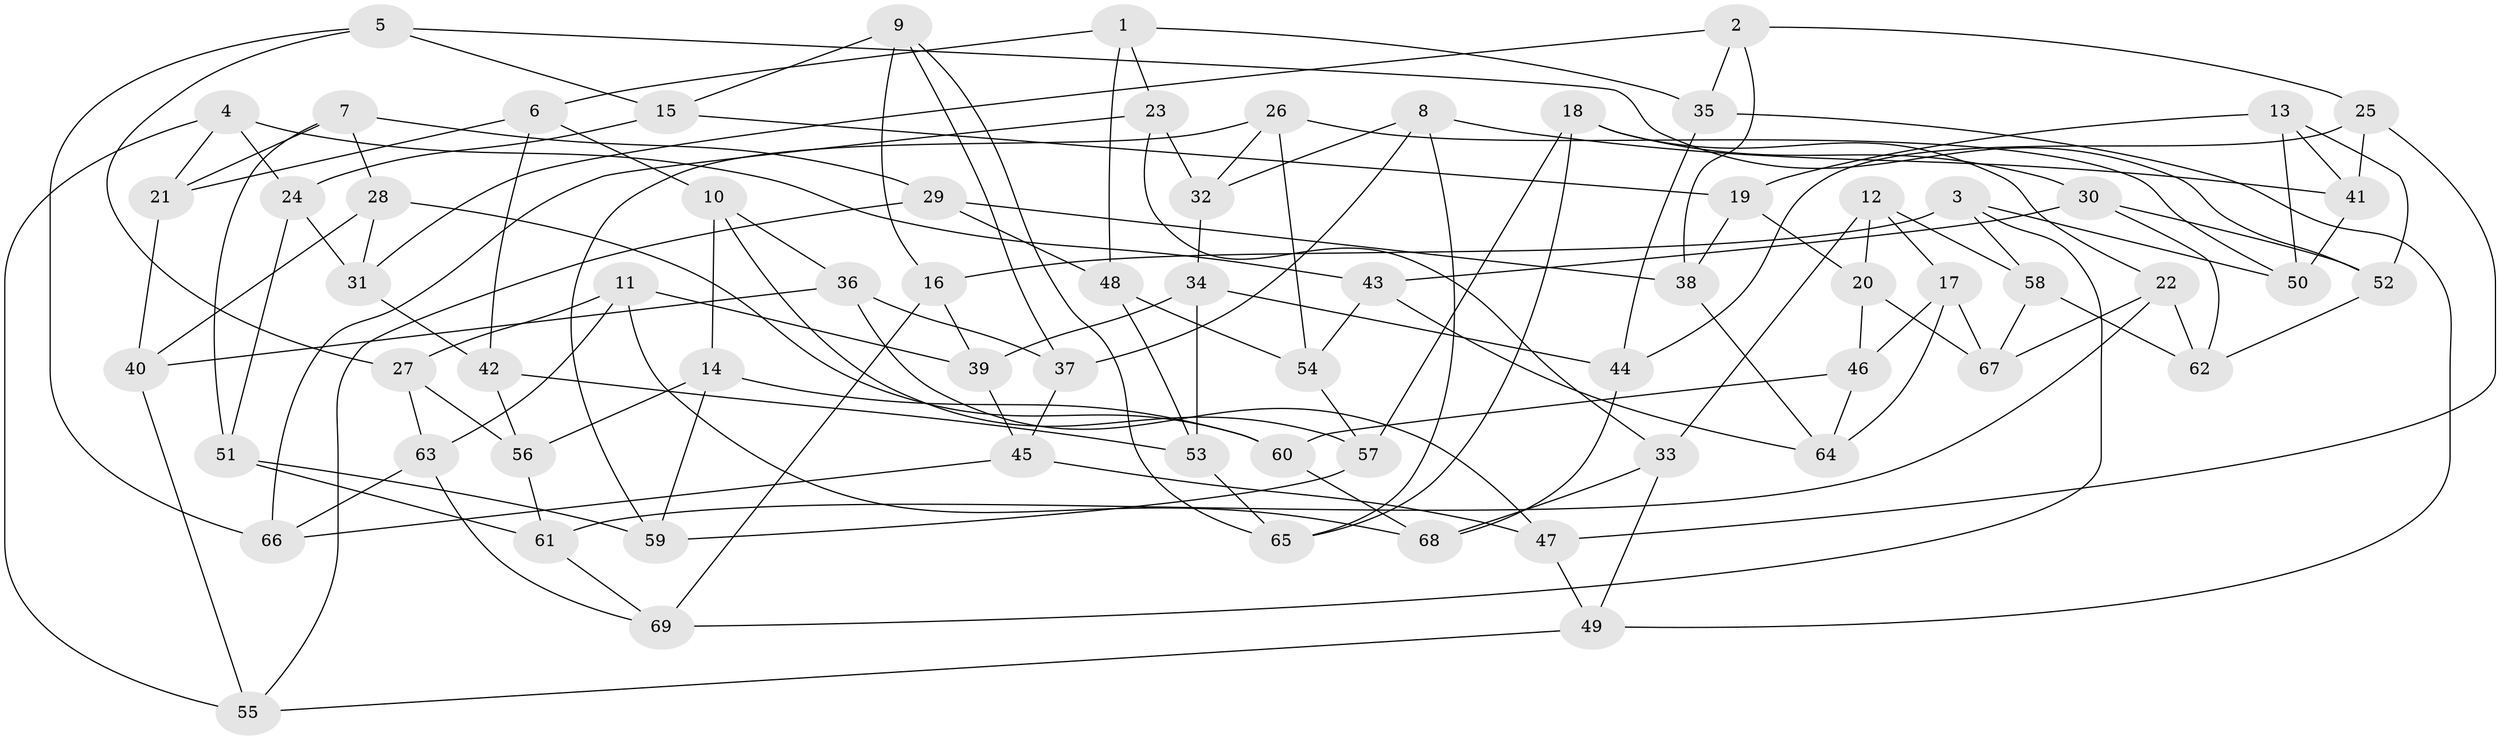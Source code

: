// coarse degree distribution, {6: 0.42857142857142855, 5: 0.2857142857142857, 4: 0.22857142857142856, 7: 0.02857142857142857, 3: 0.02857142857142857}
// Generated by graph-tools (version 1.1) at 2025/38/03/04/25 23:38:11]
// undirected, 69 vertices, 138 edges
graph export_dot {
  node [color=gray90,style=filled];
  1;
  2;
  3;
  4;
  5;
  6;
  7;
  8;
  9;
  10;
  11;
  12;
  13;
  14;
  15;
  16;
  17;
  18;
  19;
  20;
  21;
  22;
  23;
  24;
  25;
  26;
  27;
  28;
  29;
  30;
  31;
  32;
  33;
  34;
  35;
  36;
  37;
  38;
  39;
  40;
  41;
  42;
  43;
  44;
  45;
  46;
  47;
  48;
  49;
  50;
  51;
  52;
  53;
  54;
  55;
  56;
  57;
  58;
  59;
  60;
  61;
  62;
  63;
  64;
  65;
  66;
  67;
  68;
  69;
  1 -- 6;
  1 -- 23;
  1 -- 48;
  1 -- 35;
  2 -- 25;
  2 -- 38;
  2 -- 35;
  2 -- 31;
  3 -- 69;
  3 -- 16;
  3 -- 58;
  3 -- 50;
  4 -- 24;
  4 -- 21;
  4 -- 55;
  4 -- 43;
  5 -- 27;
  5 -- 15;
  5 -- 52;
  5 -- 66;
  6 -- 42;
  6 -- 21;
  6 -- 10;
  7 -- 21;
  7 -- 28;
  7 -- 51;
  7 -- 29;
  8 -- 32;
  8 -- 41;
  8 -- 37;
  8 -- 65;
  9 -- 65;
  9 -- 16;
  9 -- 37;
  9 -- 15;
  10 -- 36;
  10 -- 57;
  10 -- 14;
  11 -- 68;
  11 -- 39;
  11 -- 63;
  11 -- 27;
  12 -- 33;
  12 -- 20;
  12 -- 58;
  12 -- 17;
  13 -- 19;
  13 -- 52;
  13 -- 50;
  13 -- 41;
  14 -- 60;
  14 -- 56;
  14 -- 59;
  15 -- 24;
  15 -- 19;
  16 -- 69;
  16 -- 39;
  17 -- 67;
  17 -- 64;
  17 -- 46;
  18 -- 57;
  18 -- 65;
  18 -- 30;
  18 -- 22;
  19 -- 20;
  19 -- 38;
  20 -- 67;
  20 -- 46;
  21 -- 40;
  22 -- 67;
  22 -- 61;
  22 -- 62;
  23 -- 33;
  23 -- 32;
  23 -- 66;
  24 -- 51;
  24 -- 31;
  25 -- 47;
  25 -- 41;
  25 -- 44;
  26 -- 54;
  26 -- 32;
  26 -- 59;
  26 -- 50;
  27 -- 63;
  27 -- 56;
  28 -- 40;
  28 -- 31;
  28 -- 60;
  29 -- 38;
  29 -- 48;
  29 -- 55;
  30 -- 43;
  30 -- 52;
  30 -- 62;
  31 -- 42;
  32 -- 34;
  33 -- 49;
  33 -- 68;
  34 -- 44;
  34 -- 39;
  34 -- 53;
  35 -- 44;
  35 -- 49;
  36 -- 37;
  36 -- 47;
  36 -- 40;
  37 -- 45;
  38 -- 64;
  39 -- 45;
  40 -- 55;
  41 -- 50;
  42 -- 56;
  42 -- 53;
  43 -- 64;
  43 -- 54;
  44 -- 68;
  45 -- 47;
  45 -- 66;
  46 -- 64;
  46 -- 60;
  47 -- 49;
  48 -- 54;
  48 -- 53;
  49 -- 55;
  51 -- 59;
  51 -- 61;
  52 -- 62;
  53 -- 65;
  54 -- 57;
  56 -- 61;
  57 -- 59;
  58 -- 62;
  58 -- 67;
  60 -- 68;
  61 -- 69;
  63 -- 69;
  63 -- 66;
}
